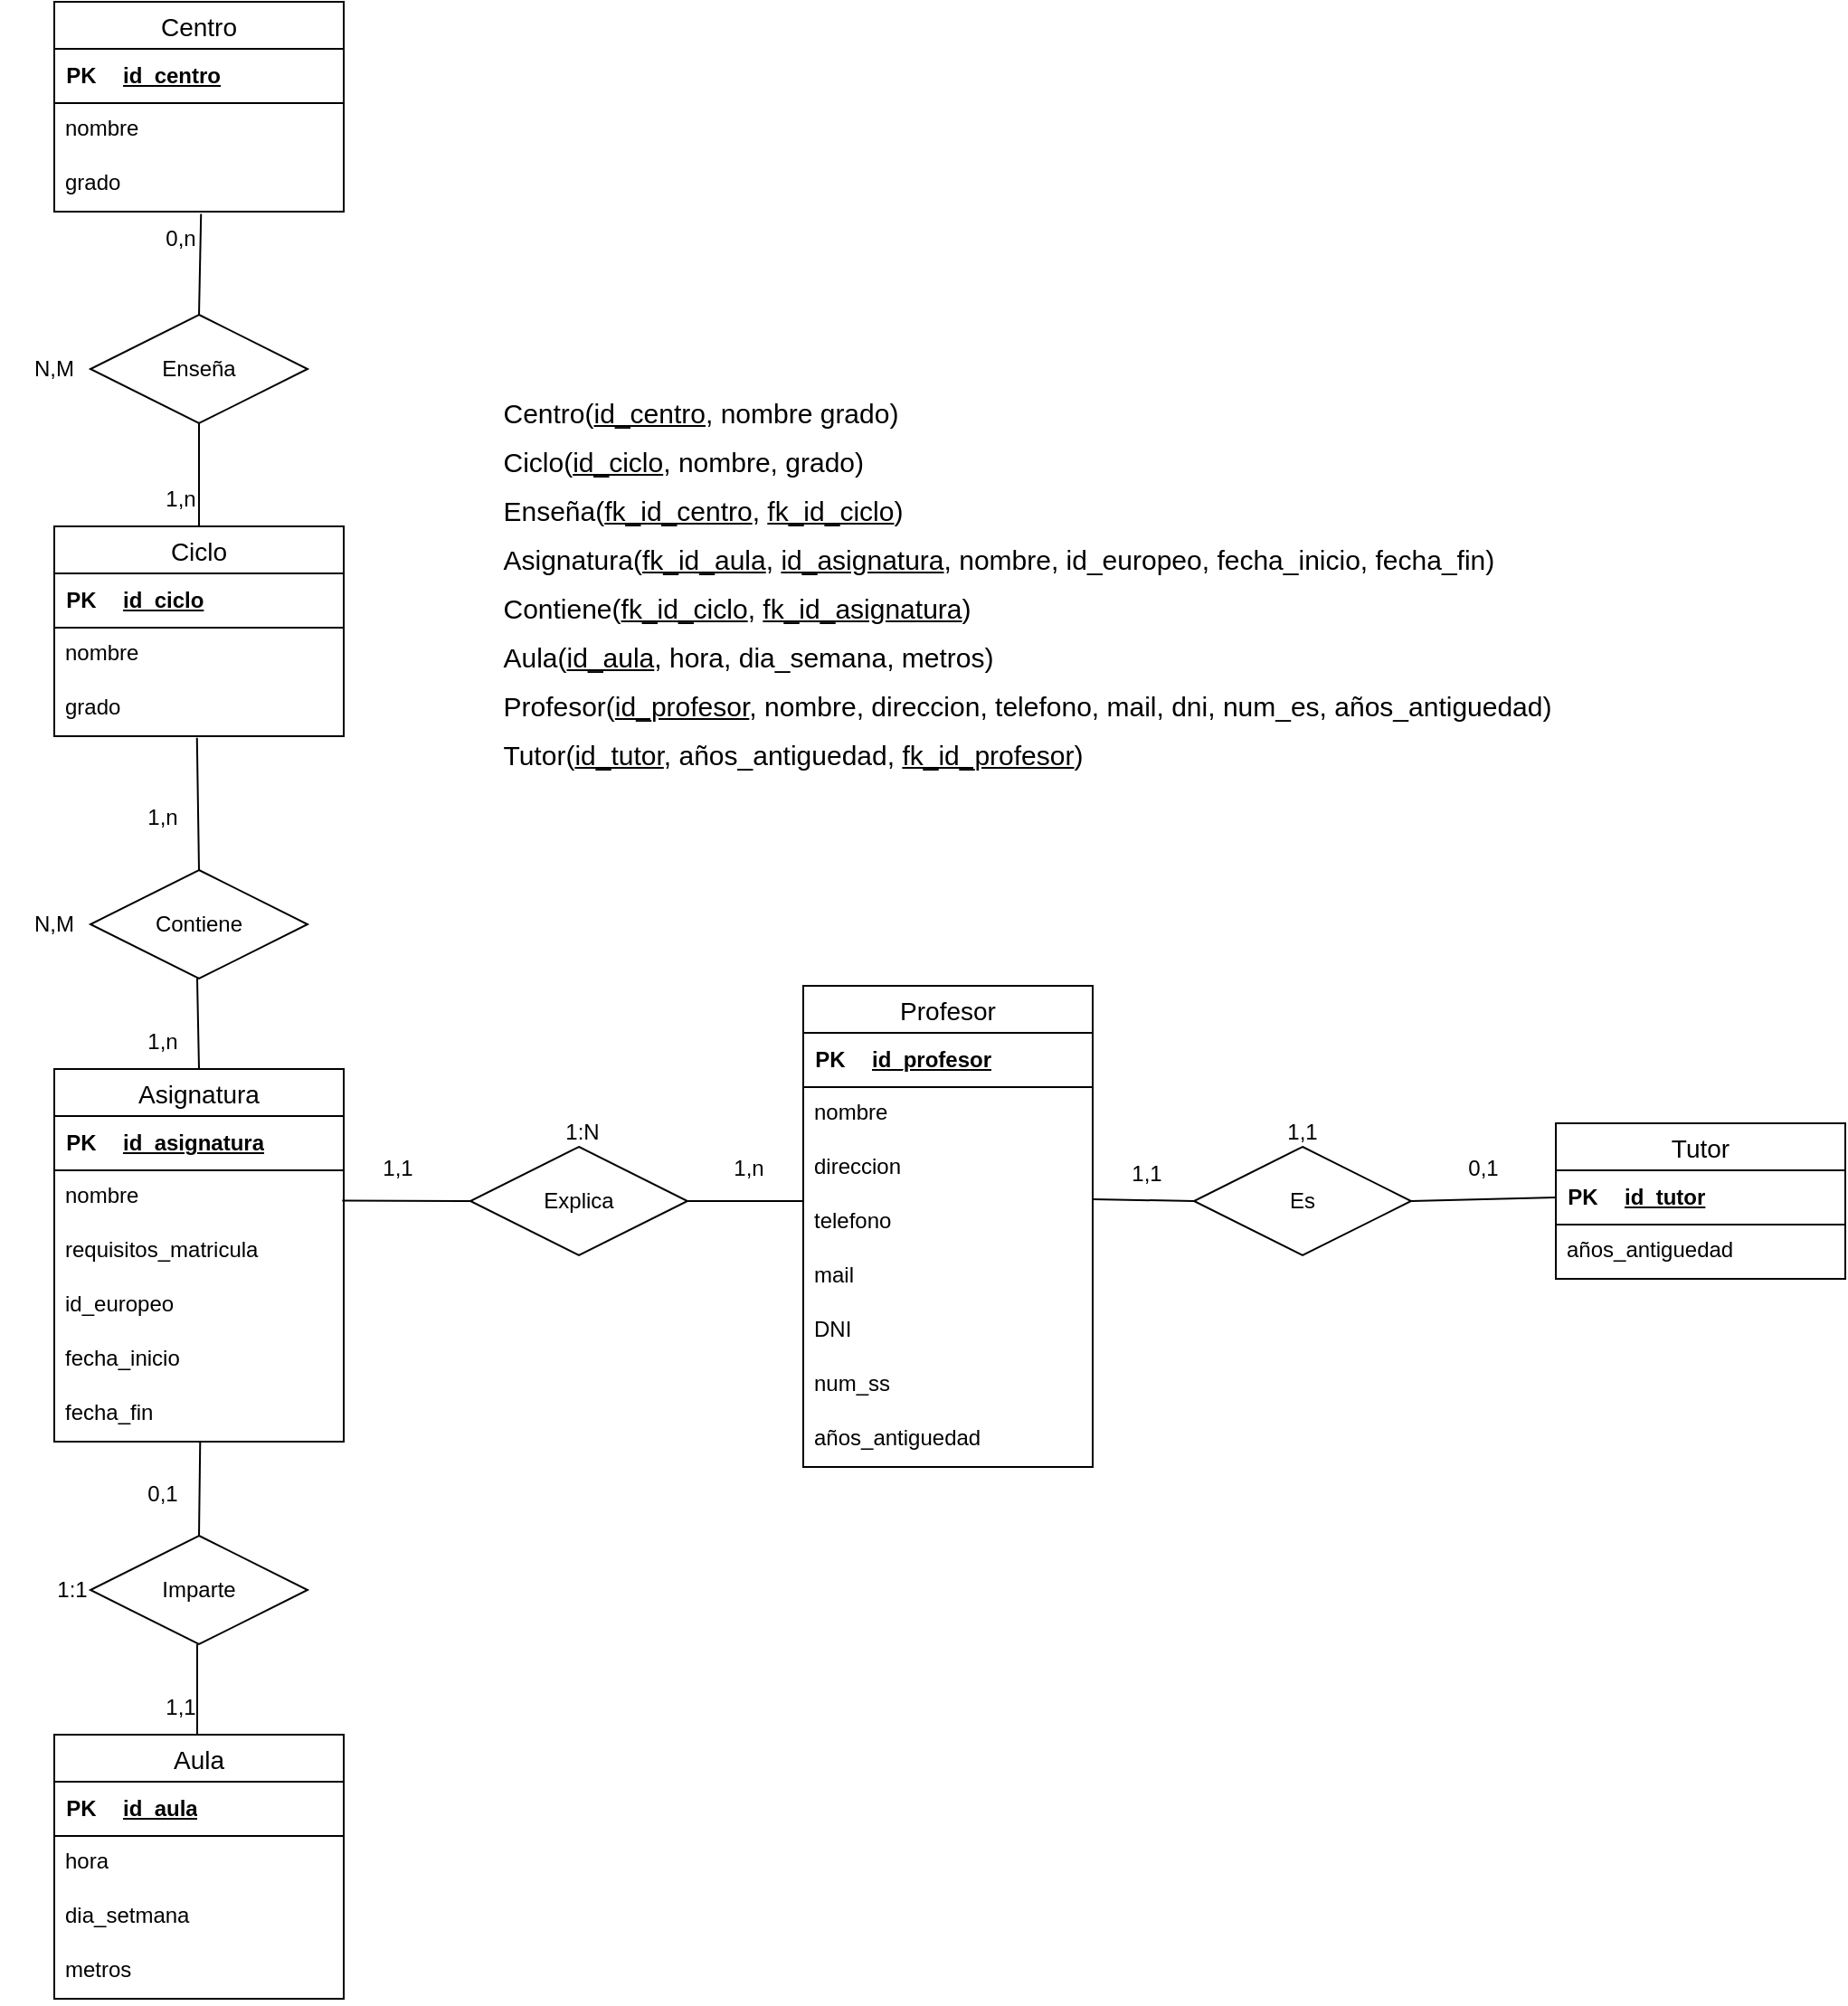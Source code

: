 <mxfile version="22.0.4" type="github">
  <diagram name="Pàgina-1" id="X74-kyora85guJsJdugu">
    <mxGraphModel dx="2514" dy="974" grid="1" gridSize="10" guides="1" tooltips="1" connect="1" arrows="1" fold="1" page="1" pageScale="1" pageWidth="827" pageHeight="1169" math="0" shadow="0">
      <root>
        <mxCell id="0" />
        <mxCell id="1" parent="0" />
        <mxCell id="vQvhf7Cgw6uRfwSYzuYJ-1" value="Asignatura" style="swimlane;fontStyle=0;childLayout=stackLayout;horizontal=1;startSize=26;horizontalStack=0;resizeParent=1;resizeParentMax=0;resizeLast=0;collapsible=1;marginBottom=0;align=center;fontSize=14;" parent="1" vertex="1">
          <mxGeometry x="-80" y="600" width="160" height="206" as="geometry" />
        </mxCell>
        <mxCell id="vQvhf7Cgw6uRfwSYzuYJ-17" value="" style="shape=table;startSize=0;container=1;collapsible=1;childLayout=tableLayout;fixedRows=1;rowLines=0;fontStyle=0;align=center;resizeLast=1;strokeColor=none;fillColor=none;collapsible=0;" parent="vQvhf7Cgw6uRfwSYzuYJ-1" vertex="1">
          <mxGeometry y="26" width="160" height="30" as="geometry" />
        </mxCell>
        <mxCell id="vQvhf7Cgw6uRfwSYzuYJ-18" value="" style="shape=tableRow;horizontal=0;startSize=0;swimlaneHead=0;swimlaneBody=0;fillColor=none;collapsible=0;dropTarget=0;points=[[0,0.5],[1,0.5]];portConstraint=eastwest;top=0;left=0;right=0;bottom=1;" parent="vQvhf7Cgw6uRfwSYzuYJ-17" vertex="1">
          <mxGeometry width="160" height="30" as="geometry" />
        </mxCell>
        <mxCell id="vQvhf7Cgw6uRfwSYzuYJ-19" value="PK" style="shape=partialRectangle;connectable=0;fillColor=none;top=0;left=0;bottom=0;right=0;fontStyle=1;overflow=hidden;whiteSpace=wrap;html=1;" parent="vQvhf7Cgw6uRfwSYzuYJ-18" vertex="1">
          <mxGeometry width="30" height="30" as="geometry">
            <mxRectangle width="30" height="30" as="alternateBounds" />
          </mxGeometry>
        </mxCell>
        <mxCell id="vQvhf7Cgw6uRfwSYzuYJ-20" value="id_asignatura" style="shape=partialRectangle;connectable=0;fillColor=none;top=0;left=0;bottom=0;right=0;align=left;spacingLeft=6;fontStyle=5;overflow=hidden;whiteSpace=wrap;html=1;" parent="vQvhf7Cgw6uRfwSYzuYJ-18" vertex="1">
          <mxGeometry x="30" width="130" height="30" as="geometry">
            <mxRectangle width="130" height="30" as="alternateBounds" />
          </mxGeometry>
        </mxCell>
        <mxCell id="vQvhf7Cgw6uRfwSYzuYJ-2" value="nombre" style="text;strokeColor=none;fillColor=none;spacingLeft=4;spacingRight=4;overflow=hidden;rotatable=0;points=[[0,0.5],[1,0.5]];portConstraint=eastwest;fontSize=12;whiteSpace=wrap;html=1;" parent="vQvhf7Cgw6uRfwSYzuYJ-1" vertex="1">
          <mxGeometry y="56" width="160" height="30" as="geometry" />
        </mxCell>
        <mxCell id="vQvhf7Cgw6uRfwSYzuYJ-98" value="requisitos_matricula" style="text;strokeColor=none;fillColor=none;spacingLeft=4;spacingRight=4;overflow=hidden;rotatable=0;points=[[0,0.5],[1,0.5]];portConstraint=eastwest;fontSize=12;whiteSpace=wrap;html=1;" parent="vQvhf7Cgw6uRfwSYzuYJ-1" vertex="1">
          <mxGeometry y="86" width="160" height="30" as="geometry" />
        </mxCell>
        <mxCell id="vQvhf7Cgw6uRfwSYzuYJ-4" value="id_europeo" style="text;strokeColor=none;fillColor=none;spacingLeft=4;spacingRight=4;overflow=hidden;rotatable=0;points=[[0,0.5],[1,0.5]];portConstraint=eastwest;fontSize=12;whiteSpace=wrap;html=1;" parent="vQvhf7Cgw6uRfwSYzuYJ-1" vertex="1">
          <mxGeometry y="116" width="160" height="30" as="geometry" />
        </mxCell>
        <mxCell id="vQvhf7Cgw6uRfwSYzuYJ-99" value="fecha_inicio" style="text;strokeColor=none;fillColor=none;spacingLeft=4;spacingRight=4;overflow=hidden;rotatable=0;points=[[0,0.5],[1,0.5]];portConstraint=eastwest;fontSize=12;whiteSpace=wrap;html=1;" parent="vQvhf7Cgw6uRfwSYzuYJ-1" vertex="1">
          <mxGeometry y="146" width="160" height="30" as="geometry" />
        </mxCell>
        <mxCell id="vQvhf7Cgw6uRfwSYzuYJ-100" value="fecha_fin" style="text;strokeColor=none;fillColor=none;spacingLeft=4;spacingRight=4;overflow=hidden;rotatable=0;points=[[0,0.5],[1,0.5]];portConstraint=eastwest;fontSize=12;whiteSpace=wrap;html=1;" parent="vQvhf7Cgw6uRfwSYzuYJ-1" vertex="1">
          <mxGeometry y="176" width="160" height="30" as="geometry" />
        </mxCell>
        <mxCell id="vQvhf7Cgw6uRfwSYzuYJ-5" value="Aula" style="swimlane;fontStyle=0;childLayout=stackLayout;horizontal=1;startSize=26;horizontalStack=0;resizeParent=1;resizeParentMax=0;resizeLast=0;collapsible=1;marginBottom=0;align=center;fontSize=14;" parent="1" vertex="1">
          <mxGeometry x="-80" y="968" width="160" height="146" as="geometry" />
        </mxCell>
        <mxCell id="vQvhf7Cgw6uRfwSYzuYJ-21" value="" style="shape=table;startSize=0;container=1;collapsible=1;childLayout=tableLayout;fixedRows=1;rowLines=0;fontStyle=0;align=center;resizeLast=1;strokeColor=none;fillColor=none;collapsible=0;" parent="vQvhf7Cgw6uRfwSYzuYJ-5" vertex="1">
          <mxGeometry y="26" width="160" height="30" as="geometry" />
        </mxCell>
        <mxCell id="vQvhf7Cgw6uRfwSYzuYJ-22" value="" style="shape=tableRow;horizontal=0;startSize=0;swimlaneHead=0;swimlaneBody=0;fillColor=none;collapsible=0;dropTarget=0;points=[[0,0.5],[1,0.5]];portConstraint=eastwest;top=0;left=0;right=0;bottom=1;" parent="vQvhf7Cgw6uRfwSYzuYJ-21" vertex="1">
          <mxGeometry width="160" height="30" as="geometry" />
        </mxCell>
        <mxCell id="vQvhf7Cgw6uRfwSYzuYJ-23" value="PK" style="shape=partialRectangle;connectable=0;fillColor=none;top=0;left=0;bottom=0;right=0;fontStyle=1;overflow=hidden;whiteSpace=wrap;html=1;" parent="vQvhf7Cgw6uRfwSYzuYJ-22" vertex="1">
          <mxGeometry width="30" height="30" as="geometry">
            <mxRectangle width="30" height="30" as="alternateBounds" />
          </mxGeometry>
        </mxCell>
        <mxCell id="vQvhf7Cgw6uRfwSYzuYJ-24" value="id_aula" style="shape=partialRectangle;connectable=0;fillColor=none;top=0;left=0;bottom=0;right=0;align=left;spacingLeft=6;fontStyle=5;overflow=hidden;whiteSpace=wrap;html=1;" parent="vQvhf7Cgw6uRfwSYzuYJ-22" vertex="1">
          <mxGeometry x="30" width="130" height="30" as="geometry">
            <mxRectangle width="130" height="30" as="alternateBounds" />
          </mxGeometry>
        </mxCell>
        <mxCell id="vQvhf7Cgw6uRfwSYzuYJ-6" value="hora" style="text;strokeColor=none;fillColor=none;spacingLeft=4;spacingRight=4;overflow=hidden;rotatable=0;points=[[0,0.5],[1,0.5]];portConstraint=eastwest;fontSize=12;whiteSpace=wrap;html=1;" parent="vQvhf7Cgw6uRfwSYzuYJ-5" vertex="1">
          <mxGeometry y="56" width="160" height="30" as="geometry" />
        </mxCell>
        <mxCell id="vQvhf7Cgw6uRfwSYzuYJ-7" value="dia_setmana" style="text;strokeColor=none;fillColor=none;spacingLeft=4;spacingRight=4;overflow=hidden;rotatable=0;points=[[0,0.5],[1,0.5]];portConstraint=eastwest;fontSize=12;whiteSpace=wrap;html=1;" parent="vQvhf7Cgw6uRfwSYzuYJ-5" vertex="1">
          <mxGeometry y="86" width="160" height="30" as="geometry" />
        </mxCell>
        <mxCell id="vQvhf7Cgw6uRfwSYzuYJ-96" value="metros" style="text;strokeColor=none;fillColor=none;spacingLeft=4;spacingRight=4;overflow=hidden;rotatable=0;points=[[0,0.5],[1,0.5]];portConstraint=eastwest;fontSize=12;whiteSpace=wrap;html=1;" parent="vQvhf7Cgw6uRfwSYzuYJ-5" vertex="1">
          <mxGeometry y="116" width="160" height="30" as="geometry" />
        </mxCell>
        <mxCell id="vQvhf7Cgw6uRfwSYzuYJ-9" value="Ciclo" style="swimlane;fontStyle=0;childLayout=stackLayout;horizontal=1;startSize=26;horizontalStack=0;resizeParent=1;resizeParentMax=0;resizeLast=0;collapsible=1;marginBottom=0;align=center;fontSize=14;" parent="1" vertex="1">
          <mxGeometry x="-80" y="300" width="160" height="116" as="geometry" />
        </mxCell>
        <mxCell id="vQvhf7Cgw6uRfwSYzuYJ-25" value="" style="shape=table;startSize=0;container=1;collapsible=1;childLayout=tableLayout;fixedRows=1;rowLines=0;fontStyle=0;align=center;resizeLast=1;strokeColor=none;fillColor=none;collapsible=0;" parent="vQvhf7Cgw6uRfwSYzuYJ-9" vertex="1">
          <mxGeometry y="26" width="160" height="30" as="geometry" />
        </mxCell>
        <mxCell id="vQvhf7Cgw6uRfwSYzuYJ-26" value="" style="shape=tableRow;horizontal=0;startSize=0;swimlaneHead=0;swimlaneBody=0;fillColor=none;collapsible=0;dropTarget=0;points=[[0,0.5],[1,0.5]];portConstraint=eastwest;top=0;left=0;right=0;bottom=1;" parent="vQvhf7Cgw6uRfwSYzuYJ-25" vertex="1">
          <mxGeometry width="160" height="30" as="geometry" />
        </mxCell>
        <mxCell id="vQvhf7Cgw6uRfwSYzuYJ-27" value="PK" style="shape=partialRectangle;connectable=0;fillColor=none;top=0;left=0;bottom=0;right=0;fontStyle=1;overflow=hidden;whiteSpace=wrap;html=1;" parent="vQvhf7Cgw6uRfwSYzuYJ-26" vertex="1">
          <mxGeometry width="30" height="30" as="geometry">
            <mxRectangle width="30" height="30" as="alternateBounds" />
          </mxGeometry>
        </mxCell>
        <mxCell id="vQvhf7Cgw6uRfwSYzuYJ-28" value="id_ciclo" style="shape=partialRectangle;connectable=0;fillColor=none;top=0;left=0;bottom=0;right=0;align=left;spacingLeft=6;fontStyle=5;overflow=hidden;whiteSpace=wrap;html=1;" parent="vQvhf7Cgw6uRfwSYzuYJ-26" vertex="1">
          <mxGeometry x="30" width="130" height="30" as="geometry">
            <mxRectangle width="130" height="30" as="alternateBounds" />
          </mxGeometry>
        </mxCell>
        <mxCell id="vQvhf7Cgw6uRfwSYzuYJ-10" value="nombre" style="text;strokeColor=none;fillColor=none;spacingLeft=4;spacingRight=4;overflow=hidden;rotatable=0;points=[[0,0.5],[1,0.5]];portConstraint=eastwest;fontSize=12;whiteSpace=wrap;html=1;" parent="vQvhf7Cgw6uRfwSYzuYJ-9" vertex="1">
          <mxGeometry y="56" width="160" height="30" as="geometry" />
        </mxCell>
        <mxCell id="vQvhf7Cgw6uRfwSYzuYJ-11" value="grado" style="text;strokeColor=none;fillColor=none;spacingLeft=4;spacingRight=4;overflow=hidden;rotatable=0;points=[[0,0.5],[1,0.5]];portConstraint=eastwest;fontSize=12;whiteSpace=wrap;html=1;" parent="vQvhf7Cgw6uRfwSYzuYJ-9" vertex="1">
          <mxGeometry y="86" width="160" height="30" as="geometry" />
        </mxCell>
        <mxCell id="vQvhf7Cgw6uRfwSYzuYJ-13" value="Centro" style="swimlane;fontStyle=0;childLayout=stackLayout;horizontal=1;startSize=26;horizontalStack=0;resizeParent=1;resizeParentMax=0;resizeLast=0;collapsible=1;marginBottom=0;align=center;fontSize=14;" parent="1" vertex="1">
          <mxGeometry x="-80" y="10" width="160" height="116" as="geometry" />
        </mxCell>
        <mxCell id="vQvhf7Cgw6uRfwSYzuYJ-29" value="" style="shape=table;startSize=0;container=1;collapsible=1;childLayout=tableLayout;fixedRows=1;rowLines=0;fontStyle=0;align=center;resizeLast=1;strokeColor=none;fillColor=none;collapsible=0;" parent="vQvhf7Cgw6uRfwSYzuYJ-13" vertex="1">
          <mxGeometry y="26" width="160" height="30" as="geometry" />
        </mxCell>
        <mxCell id="vQvhf7Cgw6uRfwSYzuYJ-30" value="" style="shape=tableRow;horizontal=0;startSize=0;swimlaneHead=0;swimlaneBody=0;fillColor=none;collapsible=0;dropTarget=0;points=[[0,0.5],[1,0.5]];portConstraint=eastwest;top=0;left=0;right=0;bottom=1;" parent="vQvhf7Cgw6uRfwSYzuYJ-29" vertex="1">
          <mxGeometry width="160" height="30" as="geometry" />
        </mxCell>
        <mxCell id="vQvhf7Cgw6uRfwSYzuYJ-31" value="PK" style="shape=partialRectangle;connectable=0;fillColor=none;top=0;left=0;bottom=0;right=0;fontStyle=1;overflow=hidden;whiteSpace=wrap;html=1;" parent="vQvhf7Cgw6uRfwSYzuYJ-30" vertex="1">
          <mxGeometry width="30" height="30" as="geometry">
            <mxRectangle width="30" height="30" as="alternateBounds" />
          </mxGeometry>
        </mxCell>
        <mxCell id="vQvhf7Cgw6uRfwSYzuYJ-32" value="id_centro" style="shape=partialRectangle;connectable=0;fillColor=none;top=0;left=0;bottom=0;right=0;align=left;spacingLeft=6;fontStyle=5;overflow=hidden;whiteSpace=wrap;html=1;" parent="vQvhf7Cgw6uRfwSYzuYJ-30" vertex="1">
          <mxGeometry x="30" width="130" height="30" as="geometry">
            <mxRectangle width="130" height="30" as="alternateBounds" />
          </mxGeometry>
        </mxCell>
        <mxCell id="vQvhf7Cgw6uRfwSYzuYJ-14" value="nombre" style="text;strokeColor=none;fillColor=none;spacingLeft=4;spacingRight=4;overflow=hidden;rotatable=0;points=[[0,0.5],[1,0.5]];portConstraint=eastwest;fontSize=12;whiteSpace=wrap;html=1;" parent="vQvhf7Cgw6uRfwSYzuYJ-13" vertex="1">
          <mxGeometry y="56" width="160" height="30" as="geometry" />
        </mxCell>
        <mxCell id="vQvhf7Cgw6uRfwSYzuYJ-15" value="grado" style="text;strokeColor=none;fillColor=none;spacingLeft=4;spacingRight=4;overflow=hidden;rotatable=0;points=[[0,0.5],[1,0.5]];portConstraint=eastwest;fontSize=12;whiteSpace=wrap;html=1;" parent="vQvhf7Cgw6uRfwSYzuYJ-13" vertex="1">
          <mxGeometry y="86" width="160" height="30" as="geometry" />
        </mxCell>
        <mxCell id="vQvhf7Cgw6uRfwSYzuYJ-33" value="Profesor" style="swimlane;fontStyle=0;childLayout=stackLayout;horizontal=1;startSize=26;horizontalStack=0;resizeParent=1;resizeParentMax=0;resizeLast=0;collapsible=1;marginBottom=0;align=center;fontSize=14;" parent="1" vertex="1">
          <mxGeometry x="334" y="554" width="160" height="266" as="geometry" />
        </mxCell>
        <mxCell id="vQvhf7Cgw6uRfwSYzuYJ-34" value="" style="shape=table;startSize=0;container=1;collapsible=1;childLayout=tableLayout;fixedRows=1;rowLines=0;fontStyle=0;align=center;resizeLast=1;strokeColor=none;fillColor=none;collapsible=0;" parent="vQvhf7Cgw6uRfwSYzuYJ-33" vertex="1">
          <mxGeometry y="26" width="160" height="30" as="geometry" />
        </mxCell>
        <mxCell id="vQvhf7Cgw6uRfwSYzuYJ-35" value="" style="shape=tableRow;horizontal=0;startSize=0;swimlaneHead=0;swimlaneBody=0;fillColor=none;collapsible=0;dropTarget=0;points=[[0,0.5],[1,0.5]];portConstraint=eastwest;top=0;left=0;right=0;bottom=1;" parent="vQvhf7Cgw6uRfwSYzuYJ-34" vertex="1">
          <mxGeometry width="160" height="30" as="geometry" />
        </mxCell>
        <mxCell id="vQvhf7Cgw6uRfwSYzuYJ-36" value="PK" style="shape=partialRectangle;connectable=0;fillColor=none;top=0;left=0;bottom=0;right=0;fontStyle=1;overflow=hidden;whiteSpace=wrap;html=1;" parent="vQvhf7Cgw6uRfwSYzuYJ-35" vertex="1">
          <mxGeometry width="30" height="30" as="geometry">
            <mxRectangle width="30" height="30" as="alternateBounds" />
          </mxGeometry>
        </mxCell>
        <mxCell id="vQvhf7Cgw6uRfwSYzuYJ-37" value="id_profesor" style="shape=partialRectangle;connectable=0;fillColor=none;top=0;left=0;bottom=0;right=0;align=left;spacingLeft=6;fontStyle=5;overflow=hidden;whiteSpace=wrap;html=1;" parent="vQvhf7Cgw6uRfwSYzuYJ-35" vertex="1">
          <mxGeometry x="30" width="130" height="30" as="geometry">
            <mxRectangle width="130" height="30" as="alternateBounds" />
          </mxGeometry>
        </mxCell>
        <mxCell id="vQvhf7Cgw6uRfwSYzuYJ-49" value="nombre" style="text;strokeColor=none;fillColor=none;spacingLeft=4;spacingRight=4;overflow=hidden;rotatable=0;points=[[0,0.5],[1,0.5]];portConstraint=eastwest;fontSize=12;whiteSpace=wrap;html=1;" parent="vQvhf7Cgw6uRfwSYzuYJ-33" vertex="1">
          <mxGeometry y="56" width="160" height="30" as="geometry" />
        </mxCell>
        <mxCell id="vQvhf7Cgw6uRfwSYzuYJ-38" value="direccion" style="text;strokeColor=none;fillColor=none;spacingLeft=4;spacingRight=4;overflow=hidden;rotatable=0;points=[[0,0.5],[1,0.5]];portConstraint=eastwest;fontSize=12;whiteSpace=wrap;html=1;" parent="vQvhf7Cgw6uRfwSYzuYJ-33" vertex="1">
          <mxGeometry y="86" width="160" height="30" as="geometry" />
        </mxCell>
        <mxCell id="vQvhf7Cgw6uRfwSYzuYJ-50" value="telefono" style="text;strokeColor=none;fillColor=none;spacingLeft=4;spacingRight=4;overflow=hidden;rotatable=0;points=[[0,0.5],[1,0.5]];portConstraint=eastwest;fontSize=12;whiteSpace=wrap;html=1;" parent="vQvhf7Cgw6uRfwSYzuYJ-33" vertex="1">
          <mxGeometry y="116" width="160" height="30" as="geometry" />
        </mxCell>
        <mxCell id="vQvhf7Cgw6uRfwSYzuYJ-51" value="mail" style="text;strokeColor=none;fillColor=none;spacingLeft=4;spacingRight=4;overflow=hidden;rotatable=0;points=[[0,0.5],[1,0.5]];portConstraint=eastwest;fontSize=12;whiteSpace=wrap;html=1;" parent="vQvhf7Cgw6uRfwSYzuYJ-33" vertex="1">
          <mxGeometry y="146" width="160" height="30" as="geometry" />
        </mxCell>
        <mxCell id="vQvhf7Cgw6uRfwSYzuYJ-52" value="DNI" style="text;strokeColor=none;fillColor=none;spacingLeft=4;spacingRight=4;overflow=hidden;rotatable=0;points=[[0,0.5],[1,0.5]];portConstraint=eastwest;fontSize=12;whiteSpace=wrap;html=1;" parent="vQvhf7Cgw6uRfwSYzuYJ-33" vertex="1">
          <mxGeometry y="176" width="160" height="30" as="geometry" />
        </mxCell>
        <mxCell id="vQvhf7Cgw6uRfwSYzuYJ-53" value="num_ss" style="text;strokeColor=none;fillColor=none;spacingLeft=4;spacingRight=4;overflow=hidden;rotatable=0;points=[[0,0.5],[1,0.5]];portConstraint=eastwest;fontSize=12;whiteSpace=wrap;html=1;" parent="vQvhf7Cgw6uRfwSYzuYJ-33" vertex="1">
          <mxGeometry y="206" width="160" height="30" as="geometry" />
        </mxCell>
        <mxCell id="vQvhf7Cgw6uRfwSYzuYJ-54" value="años_antiguedad" style="text;strokeColor=none;fillColor=none;spacingLeft=4;spacingRight=4;overflow=hidden;rotatable=0;points=[[0,0.5],[1,0.5]];portConstraint=eastwest;fontSize=12;whiteSpace=wrap;html=1;" parent="vQvhf7Cgw6uRfwSYzuYJ-33" vertex="1">
          <mxGeometry y="236" width="160" height="30" as="geometry" />
        </mxCell>
        <mxCell id="vQvhf7Cgw6uRfwSYzuYJ-41" value="Tutor" style="swimlane;fontStyle=0;childLayout=stackLayout;horizontal=1;startSize=26;horizontalStack=0;resizeParent=1;resizeParentMax=0;resizeLast=0;collapsible=1;marginBottom=0;align=center;fontSize=14;" parent="1" vertex="1">
          <mxGeometry x="750" y="630" width="160" height="86" as="geometry" />
        </mxCell>
        <mxCell id="vQvhf7Cgw6uRfwSYzuYJ-42" value="" style="shape=table;startSize=0;container=1;collapsible=1;childLayout=tableLayout;fixedRows=1;rowLines=0;fontStyle=0;align=center;resizeLast=1;strokeColor=none;fillColor=none;collapsible=0;" parent="vQvhf7Cgw6uRfwSYzuYJ-41" vertex="1">
          <mxGeometry y="26" width="160" height="30" as="geometry" />
        </mxCell>
        <mxCell id="vQvhf7Cgw6uRfwSYzuYJ-43" value="" style="shape=tableRow;horizontal=0;startSize=0;swimlaneHead=0;swimlaneBody=0;fillColor=none;collapsible=0;dropTarget=0;points=[[0,0.5],[1,0.5]];portConstraint=eastwest;top=0;left=0;right=0;bottom=1;" parent="vQvhf7Cgw6uRfwSYzuYJ-42" vertex="1">
          <mxGeometry width="160" height="30" as="geometry" />
        </mxCell>
        <mxCell id="vQvhf7Cgw6uRfwSYzuYJ-44" value="PK" style="shape=partialRectangle;connectable=0;fillColor=none;top=0;left=0;bottom=0;right=0;fontStyle=1;overflow=hidden;whiteSpace=wrap;html=1;" parent="vQvhf7Cgw6uRfwSYzuYJ-43" vertex="1">
          <mxGeometry width="30" height="30" as="geometry">
            <mxRectangle width="30" height="30" as="alternateBounds" />
          </mxGeometry>
        </mxCell>
        <mxCell id="vQvhf7Cgw6uRfwSYzuYJ-45" value="id_tutor" style="shape=partialRectangle;connectable=0;fillColor=none;top=0;left=0;bottom=0;right=0;align=left;spacingLeft=6;fontStyle=5;overflow=hidden;whiteSpace=wrap;html=1;" parent="vQvhf7Cgw6uRfwSYzuYJ-43" vertex="1">
          <mxGeometry x="30" width="130" height="30" as="geometry">
            <mxRectangle width="130" height="30" as="alternateBounds" />
          </mxGeometry>
        </mxCell>
        <mxCell id="vQvhf7Cgw6uRfwSYzuYJ-55" value="años_antiguedad" style="text;strokeColor=none;fillColor=none;spacingLeft=4;spacingRight=4;overflow=hidden;rotatable=0;points=[[0,0.5],[1,0.5]];portConstraint=eastwest;fontSize=12;whiteSpace=wrap;html=1;" parent="vQvhf7Cgw6uRfwSYzuYJ-41" vertex="1">
          <mxGeometry y="56" width="160" height="30" as="geometry" />
        </mxCell>
        <mxCell id="vQvhf7Cgw6uRfwSYzuYJ-56" value="Enseña" style="shape=rhombus;perimeter=rhombusPerimeter;whiteSpace=wrap;html=1;align=center;" parent="1" vertex="1">
          <mxGeometry x="-60" y="183" width="120" height="60" as="geometry" />
        </mxCell>
        <mxCell id="vQvhf7Cgw6uRfwSYzuYJ-57" value="Contiene" style="shape=rhombus;perimeter=rhombusPerimeter;whiteSpace=wrap;html=1;align=center;" parent="1" vertex="1">
          <mxGeometry x="-60" y="490" width="120" height="60" as="geometry" />
        </mxCell>
        <mxCell id="vQvhf7Cgw6uRfwSYzuYJ-58" value="Imparte" style="shape=rhombus;perimeter=rhombusPerimeter;whiteSpace=wrap;html=1;align=center;" parent="1" vertex="1">
          <mxGeometry x="-60" y="858" width="120" height="60" as="geometry" />
        </mxCell>
        <mxCell id="vQvhf7Cgw6uRfwSYzuYJ-59" value="Explica" style="shape=rhombus;perimeter=rhombusPerimeter;whiteSpace=wrap;html=1;align=center;" parent="1" vertex="1">
          <mxGeometry x="150" y="643" width="120" height="60" as="geometry" />
        </mxCell>
        <mxCell id="vQvhf7Cgw6uRfwSYzuYJ-60" value="Es" style="shape=rhombus;perimeter=rhombusPerimeter;whiteSpace=wrap;html=1;align=center;" parent="1" vertex="1">
          <mxGeometry x="550" y="643" width="120" height="60" as="geometry" />
        </mxCell>
        <mxCell id="vQvhf7Cgw6uRfwSYzuYJ-65" value="" style="endArrow=none;html=1;rounded=0;exitX=0.5;exitY=0;exitDx=0;exitDy=0;entryX=0.5;entryY=1;entryDx=0;entryDy=0;" parent="1" source="vQvhf7Cgw6uRfwSYzuYJ-9" target="vQvhf7Cgw6uRfwSYzuYJ-56" edge="1">
          <mxGeometry relative="1" as="geometry">
            <mxPoint x="-20" y="270" as="sourcePoint" />
            <mxPoint x="30" y="270" as="targetPoint" />
          </mxGeometry>
        </mxCell>
        <mxCell id="vQvhf7Cgw6uRfwSYzuYJ-66" value="" style="endArrow=none;html=1;rounded=0;exitX=0.5;exitY=0;exitDx=0;exitDy=0;entryX=0.507;entryY=1.041;entryDx=0;entryDy=0;entryPerimeter=0;" parent="1" target="vQvhf7Cgw6uRfwSYzuYJ-15" edge="1" source="vQvhf7Cgw6uRfwSYzuYJ-56">
          <mxGeometry relative="1" as="geometry">
            <mxPoint y="200" as="sourcePoint" />
            <mxPoint y="160" as="targetPoint" />
          </mxGeometry>
        </mxCell>
        <mxCell id="vQvhf7Cgw6uRfwSYzuYJ-67" value="" style="endArrow=none;html=1;rounded=0;exitX=0.5;exitY=0;exitDx=0;exitDy=0;entryX=0.493;entryY=1.03;entryDx=0;entryDy=0;entryPerimeter=0;" parent="1" target="vQvhf7Cgw6uRfwSYzuYJ-11" edge="1">
          <mxGeometry relative="1" as="geometry">
            <mxPoint y="490" as="sourcePoint" />
            <mxPoint y="450" as="targetPoint" />
          </mxGeometry>
        </mxCell>
        <mxCell id="vQvhf7Cgw6uRfwSYzuYJ-70" value="" style="endArrow=none;html=1;rounded=0;entryX=0.504;entryY=0.994;entryDx=0;entryDy=0;entryPerimeter=0;" parent="1" target="vQvhf7Cgw6uRfwSYzuYJ-100" edge="1">
          <mxGeometry relative="1" as="geometry">
            <mxPoint y="858" as="sourcePoint" />
            <mxPoint y="810" as="targetPoint" />
          </mxGeometry>
        </mxCell>
        <mxCell id="vQvhf7Cgw6uRfwSYzuYJ-71" value="" style="endArrow=none;html=1;rounded=0;exitX=0.5;exitY=0;exitDx=0;exitDy=0;entryX=0.5;entryY=1;entryDx=0;entryDy=0;" parent="1" edge="1">
          <mxGeometry relative="1" as="geometry">
            <mxPoint x="-1" y="968" as="sourcePoint" />
            <mxPoint x="-1" y="918" as="targetPoint" />
          </mxGeometry>
        </mxCell>
        <mxCell id="vQvhf7Cgw6uRfwSYzuYJ-72" value="1,n" style="text;html=1;strokeColor=none;fillColor=none;align=center;verticalAlign=middle;whiteSpace=wrap;rounded=0;" parent="1" vertex="1">
          <mxGeometry x="-40" y="270" width="60" height="30" as="geometry" />
        </mxCell>
        <mxCell id="vQvhf7Cgw6uRfwSYzuYJ-73" value="0,n" style="text;html=1;strokeColor=none;fillColor=none;align=center;verticalAlign=middle;whiteSpace=wrap;rounded=0;" parent="1" vertex="1">
          <mxGeometry x="-40" y="126" width="60" height="30" as="geometry" />
        </mxCell>
        <mxCell id="vQvhf7Cgw6uRfwSYzuYJ-74" value="N,M" style="text;html=1;strokeColor=none;fillColor=none;align=center;verticalAlign=middle;whiteSpace=wrap;rounded=0;" parent="1" vertex="1">
          <mxGeometry x="-110" y="198" width="60" height="30" as="geometry" />
        </mxCell>
        <mxCell id="vQvhf7Cgw6uRfwSYzuYJ-75" value="" style="endArrow=none;html=1;rounded=0;exitX=0.5;exitY=0;exitDx=0;exitDy=0;entryX=0.5;entryY=1;entryDx=0;entryDy=0;" parent="1" source="vQvhf7Cgw6uRfwSYzuYJ-1" edge="1">
          <mxGeometry relative="1" as="geometry">
            <mxPoint x="-1" y="590" as="sourcePoint" />
            <mxPoint x="-1" y="550" as="targetPoint" />
          </mxGeometry>
        </mxCell>
        <mxCell id="vQvhf7Cgw6uRfwSYzuYJ-76" value="" style="endArrow=none;html=1;rounded=0;exitX=0.995;exitY=0.56;exitDx=0;exitDy=0;entryX=0;entryY=0.5;entryDx=0;entryDy=0;exitPerimeter=0;" parent="1" source="vQvhf7Cgw6uRfwSYzuYJ-2" target="vQvhf7Cgw6uRfwSYzuYJ-59" edge="1">
          <mxGeometry relative="1" as="geometry">
            <mxPoint x="10" y="610" as="sourcePoint" />
            <mxPoint x="9" y="560" as="targetPoint" />
          </mxGeometry>
        </mxCell>
        <mxCell id="vQvhf7Cgw6uRfwSYzuYJ-77" value="" style="endArrow=none;html=1;rounded=0;exitX=1;exitY=0.5;exitDx=0;exitDy=0;entryX=0.003;entryY=0.101;entryDx=0;entryDy=0;entryPerimeter=0;" parent="1" source="vQvhf7Cgw6uRfwSYzuYJ-59" target="vQvhf7Cgw6uRfwSYzuYJ-50" edge="1">
          <mxGeometry relative="1" as="geometry">
            <mxPoint x="20" y="620" as="sourcePoint" />
            <mxPoint x="19" y="570" as="targetPoint" />
          </mxGeometry>
        </mxCell>
        <mxCell id="vQvhf7Cgw6uRfwSYzuYJ-78" value="" style="endArrow=none;html=1;rounded=0;exitX=1;exitY=0.5;exitDx=0;exitDy=0;entryX=0;entryY=0.5;entryDx=0;entryDy=0;" parent="1" target="vQvhf7Cgw6uRfwSYzuYJ-60" edge="1">
          <mxGeometry relative="1" as="geometry">
            <mxPoint x="494" y="672" as="sourcePoint" />
            <mxPoint x="550" y="672" as="targetPoint" />
          </mxGeometry>
        </mxCell>
        <mxCell id="vQvhf7Cgw6uRfwSYzuYJ-79" value="" style="endArrow=none;html=1;rounded=0;exitX=1;exitY=0.5;exitDx=0;exitDy=0;entryX=0;entryY=0.5;entryDx=0;entryDy=0;" parent="1" source="vQvhf7Cgw6uRfwSYzuYJ-60" target="vQvhf7Cgw6uRfwSYzuYJ-43" edge="1">
          <mxGeometry relative="1" as="geometry">
            <mxPoint x="670" y="660" as="sourcePoint" />
            <mxPoint x="750" y="662" as="targetPoint" />
          </mxGeometry>
        </mxCell>
        <mxCell id="vQvhf7Cgw6uRfwSYzuYJ-81" value="1,1" style="text;html=1;strokeColor=none;fillColor=none;align=center;verticalAlign=middle;whiteSpace=wrap;rounded=0;" parent="1" vertex="1">
          <mxGeometry x="580" y="620" width="60" height="30" as="geometry" />
        </mxCell>
        <mxCell id="vQvhf7Cgw6uRfwSYzuYJ-82" value="1:N" style="text;html=1;strokeColor=none;fillColor=none;align=center;verticalAlign=middle;whiteSpace=wrap;rounded=0;" parent="1" vertex="1">
          <mxGeometry x="182" y="620" width="60" height="30" as="geometry" />
        </mxCell>
        <mxCell id="vQvhf7Cgw6uRfwSYzuYJ-83" value="1,n" style="text;html=1;strokeColor=none;fillColor=none;align=center;verticalAlign=middle;whiteSpace=wrap;rounded=0;" parent="1" vertex="1">
          <mxGeometry x="-50" y="446" width="60" height="30" as="geometry" />
        </mxCell>
        <mxCell id="vQvhf7Cgw6uRfwSYzuYJ-84" value="0,1" style="text;html=1;strokeColor=none;fillColor=none;align=center;verticalAlign=middle;whiteSpace=wrap;rounded=0;" parent="1" vertex="1">
          <mxGeometry x="680" y="640" width="60" height="30" as="geometry" />
        </mxCell>
        <mxCell id="vQvhf7Cgw6uRfwSYzuYJ-85" value="1,1" style="text;html=1;strokeColor=none;fillColor=none;align=center;verticalAlign=middle;whiteSpace=wrap;rounded=0;" parent="1" vertex="1">
          <mxGeometry x="494" y="643" width="60" height="30" as="geometry" />
        </mxCell>
        <mxCell id="vQvhf7Cgw6uRfwSYzuYJ-86" value="1,n" style="text;html=1;strokeColor=none;fillColor=none;align=center;verticalAlign=middle;whiteSpace=wrap;rounded=0;" parent="1" vertex="1">
          <mxGeometry x="274" y="640" width="60" height="30" as="geometry" />
        </mxCell>
        <mxCell id="vQvhf7Cgw6uRfwSYzuYJ-87" value="1,1" style="text;html=1;strokeColor=none;fillColor=none;align=center;verticalAlign=middle;whiteSpace=wrap;rounded=0;" parent="1" vertex="1">
          <mxGeometry x="80" y="640" width="60" height="30" as="geometry" />
        </mxCell>
        <mxCell id="vQvhf7Cgw6uRfwSYzuYJ-88" value="N,M" style="text;html=1;strokeColor=none;fillColor=none;align=center;verticalAlign=middle;whiteSpace=wrap;rounded=0;" parent="1" vertex="1">
          <mxGeometry x="-110" y="505" width="60" height="30" as="geometry" />
        </mxCell>
        <mxCell id="vQvhf7Cgw6uRfwSYzuYJ-89" value="0,1" style="text;html=1;strokeColor=none;fillColor=none;align=center;verticalAlign=middle;whiteSpace=wrap;rounded=0;" parent="1" vertex="1">
          <mxGeometry x="-50" y="820" width="60" height="30" as="geometry" />
        </mxCell>
        <mxCell id="vQvhf7Cgw6uRfwSYzuYJ-90" value="1,1" style="text;html=1;strokeColor=none;fillColor=none;align=center;verticalAlign=middle;whiteSpace=wrap;rounded=0;" parent="1" vertex="1">
          <mxGeometry x="-40" y="938" width="60" height="30" as="geometry" />
        </mxCell>
        <mxCell id="vQvhf7Cgw6uRfwSYzuYJ-91" value="1:1" style="text;html=1;strokeColor=none;fillColor=none;align=center;verticalAlign=middle;whiteSpace=wrap;rounded=0;" parent="1" vertex="1">
          <mxGeometry x="-100" y="873" width="60" height="30" as="geometry" />
        </mxCell>
        <mxCell id="vQvhf7Cgw6uRfwSYzuYJ-92" value="1,n" style="text;html=1;strokeColor=none;fillColor=none;align=center;verticalAlign=middle;whiteSpace=wrap;rounded=0;" parent="1" vertex="1">
          <mxGeometry x="-50" y="570" width="60" height="30" as="geometry" />
        </mxCell>
        <mxCell id="geEOB6ZoBFcMuZqPK4eh-3" value="&lt;div style=&quot;text-align: justify; line-height: 180%; font-size: 15px;&quot;&gt;&lt;span style=&quot;background-color: initial;&quot;&gt;&lt;font style=&quot;font-size: 15px;&quot;&gt;Centro(&lt;u style=&quot;&quot;&gt;id_centro&lt;/u&gt;, nombre grado)&lt;/font&gt;&lt;/span&gt;&lt;/div&gt;&lt;font style=&quot;font-size: 15px;&quot;&gt;&lt;div style=&quot;text-align: justify; line-height: 180%;&quot;&gt;&lt;span style=&quot;background-color: initial;&quot;&gt;Ciclo(&lt;u&gt;id_ciclo&lt;/u&gt;, nombre, grado)&lt;/span&gt;&lt;/div&gt;&lt;div style=&quot;text-align: justify; line-height: 180%;&quot;&gt;&lt;span style=&quot;background-color: initial;&quot;&gt;Enseña(&lt;u&gt;fk_id_centro&lt;/u&gt;, &lt;u&gt;fk_id_ciclo&lt;/u&gt;)&lt;/span&gt;&lt;/div&gt;&lt;div style=&quot;text-align: justify; line-height: 180%;&quot;&gt;&lt;span style=&quot;background-color: initial;&quot;&gt;Asignatura(&lt;u&gt;fk_id_aula&lt;/u&gt;,&amp;nbsp;&lt;u&gt;id_asignatura&lt;/u&gt;, nombre, id_europeo, fecha_inicio, fecha_fin)&lt;/span&gt;&lt;/div&gt;&lt;div style=&quot;text-align: justify; line-height: 180%;&quot;&gt;Contiene(&lt;u style=&quot;border-color: var(--border-color);&quot;&gt;fk_id_ciclo&lt;/u&gt;,&amp;nbsp;&lt;u style=&quot;border-color: var(--border-color);&quot;&gt;fk_id_asignatura&lt;/u&gt;)&lt;span style=&quot;background-color: initial;&quot;&gt;&lt;br&gt;&lt;/span&gt;&lt;/div&gt;&lt;div style=&quot;text-align: justify; line-height: 180%;&quot;&gt;&lt;span style=&quot;background-color: initial;&quot;&gt;Aula(&lt;u&gt;id_aula&lt;/u&gt;, hora, dia_semana, metros)&lt;/span&gt;&lt;/div&gt;&lt;div style=&quot;text-align: justify; line-height: 180%;&quot;&gt;&lt;span style=&quot;background-color: initial;&quot;&gt;Profesor(&lt;u&gt;id_profesor&lt;/u&gt;, nombre, direccion, telefono, mail, dni, num_es, años_antiguedad)&lt;/span&gt;&lt;/div&gt;&lt;div style=&quot;text-align: justify; line-height: 180%;&quot;&gt;&lt;span style=&quot;background-color: initial;&quot;&gt;Tutor(&lt;u style=&quot;&quot;&gt;id_tutor&lt;/u&gt;, años_antiguedad, &lt;u style=&quot;&quot;&gt;fk_id_profesor&lt;/u&gt;)&lt;/span&gt;&lt;/div&gt;&lt;/font&gt;" style="text;html=1;strokeColor=none;fillColor=none;align=center;verticalAlign=middle;whiteSpace=wrap;rounded=0;" vertex="1" parent="1">
          <mxGeometry x="150" y="216" width="616" height="230" as="geometry" />
        </mxCell>
      </root>
    </mxGraphModel>
  </diagram>
</mxfile>
